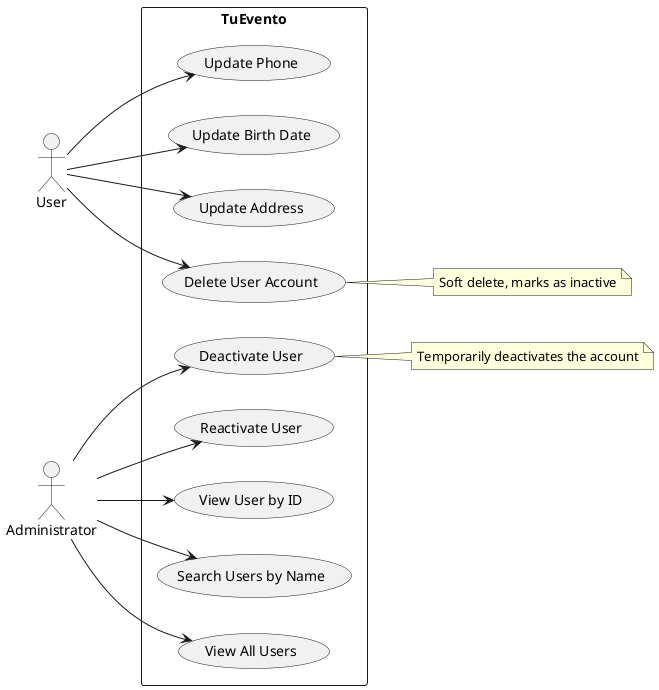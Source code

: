 @startuml User Management Use Case Diagram

left to right direction

actor "User" as User
actor "Administrator" as Admin

rectangle "TuEvento" {
    usecase "Update Phone" as UC1
    usecase "Update Birth Date" as UC2
    usecase "Update Address" as UC3
    usecase "Delete User Account" as UC4
    usecase "Deactivate User" as UC5
    usecase "Reactivate User" as UC6
    usecase "View User by ID" as UC7
    usecase "Search Users by Name" as UC8
    usecase "View All Users" as UC9
}

User --> UC1
User --> UC2
User --> UC3
User --> UC4

Admin --> UC5
Admin --> UC6
Admin --> UC7
Admin --> UC8
Admin --> UC9

note right of UC4
    Soft delete, marks as inactive
end note

note right of UC5
    Temporarily deactivates the account
end note

@enduml